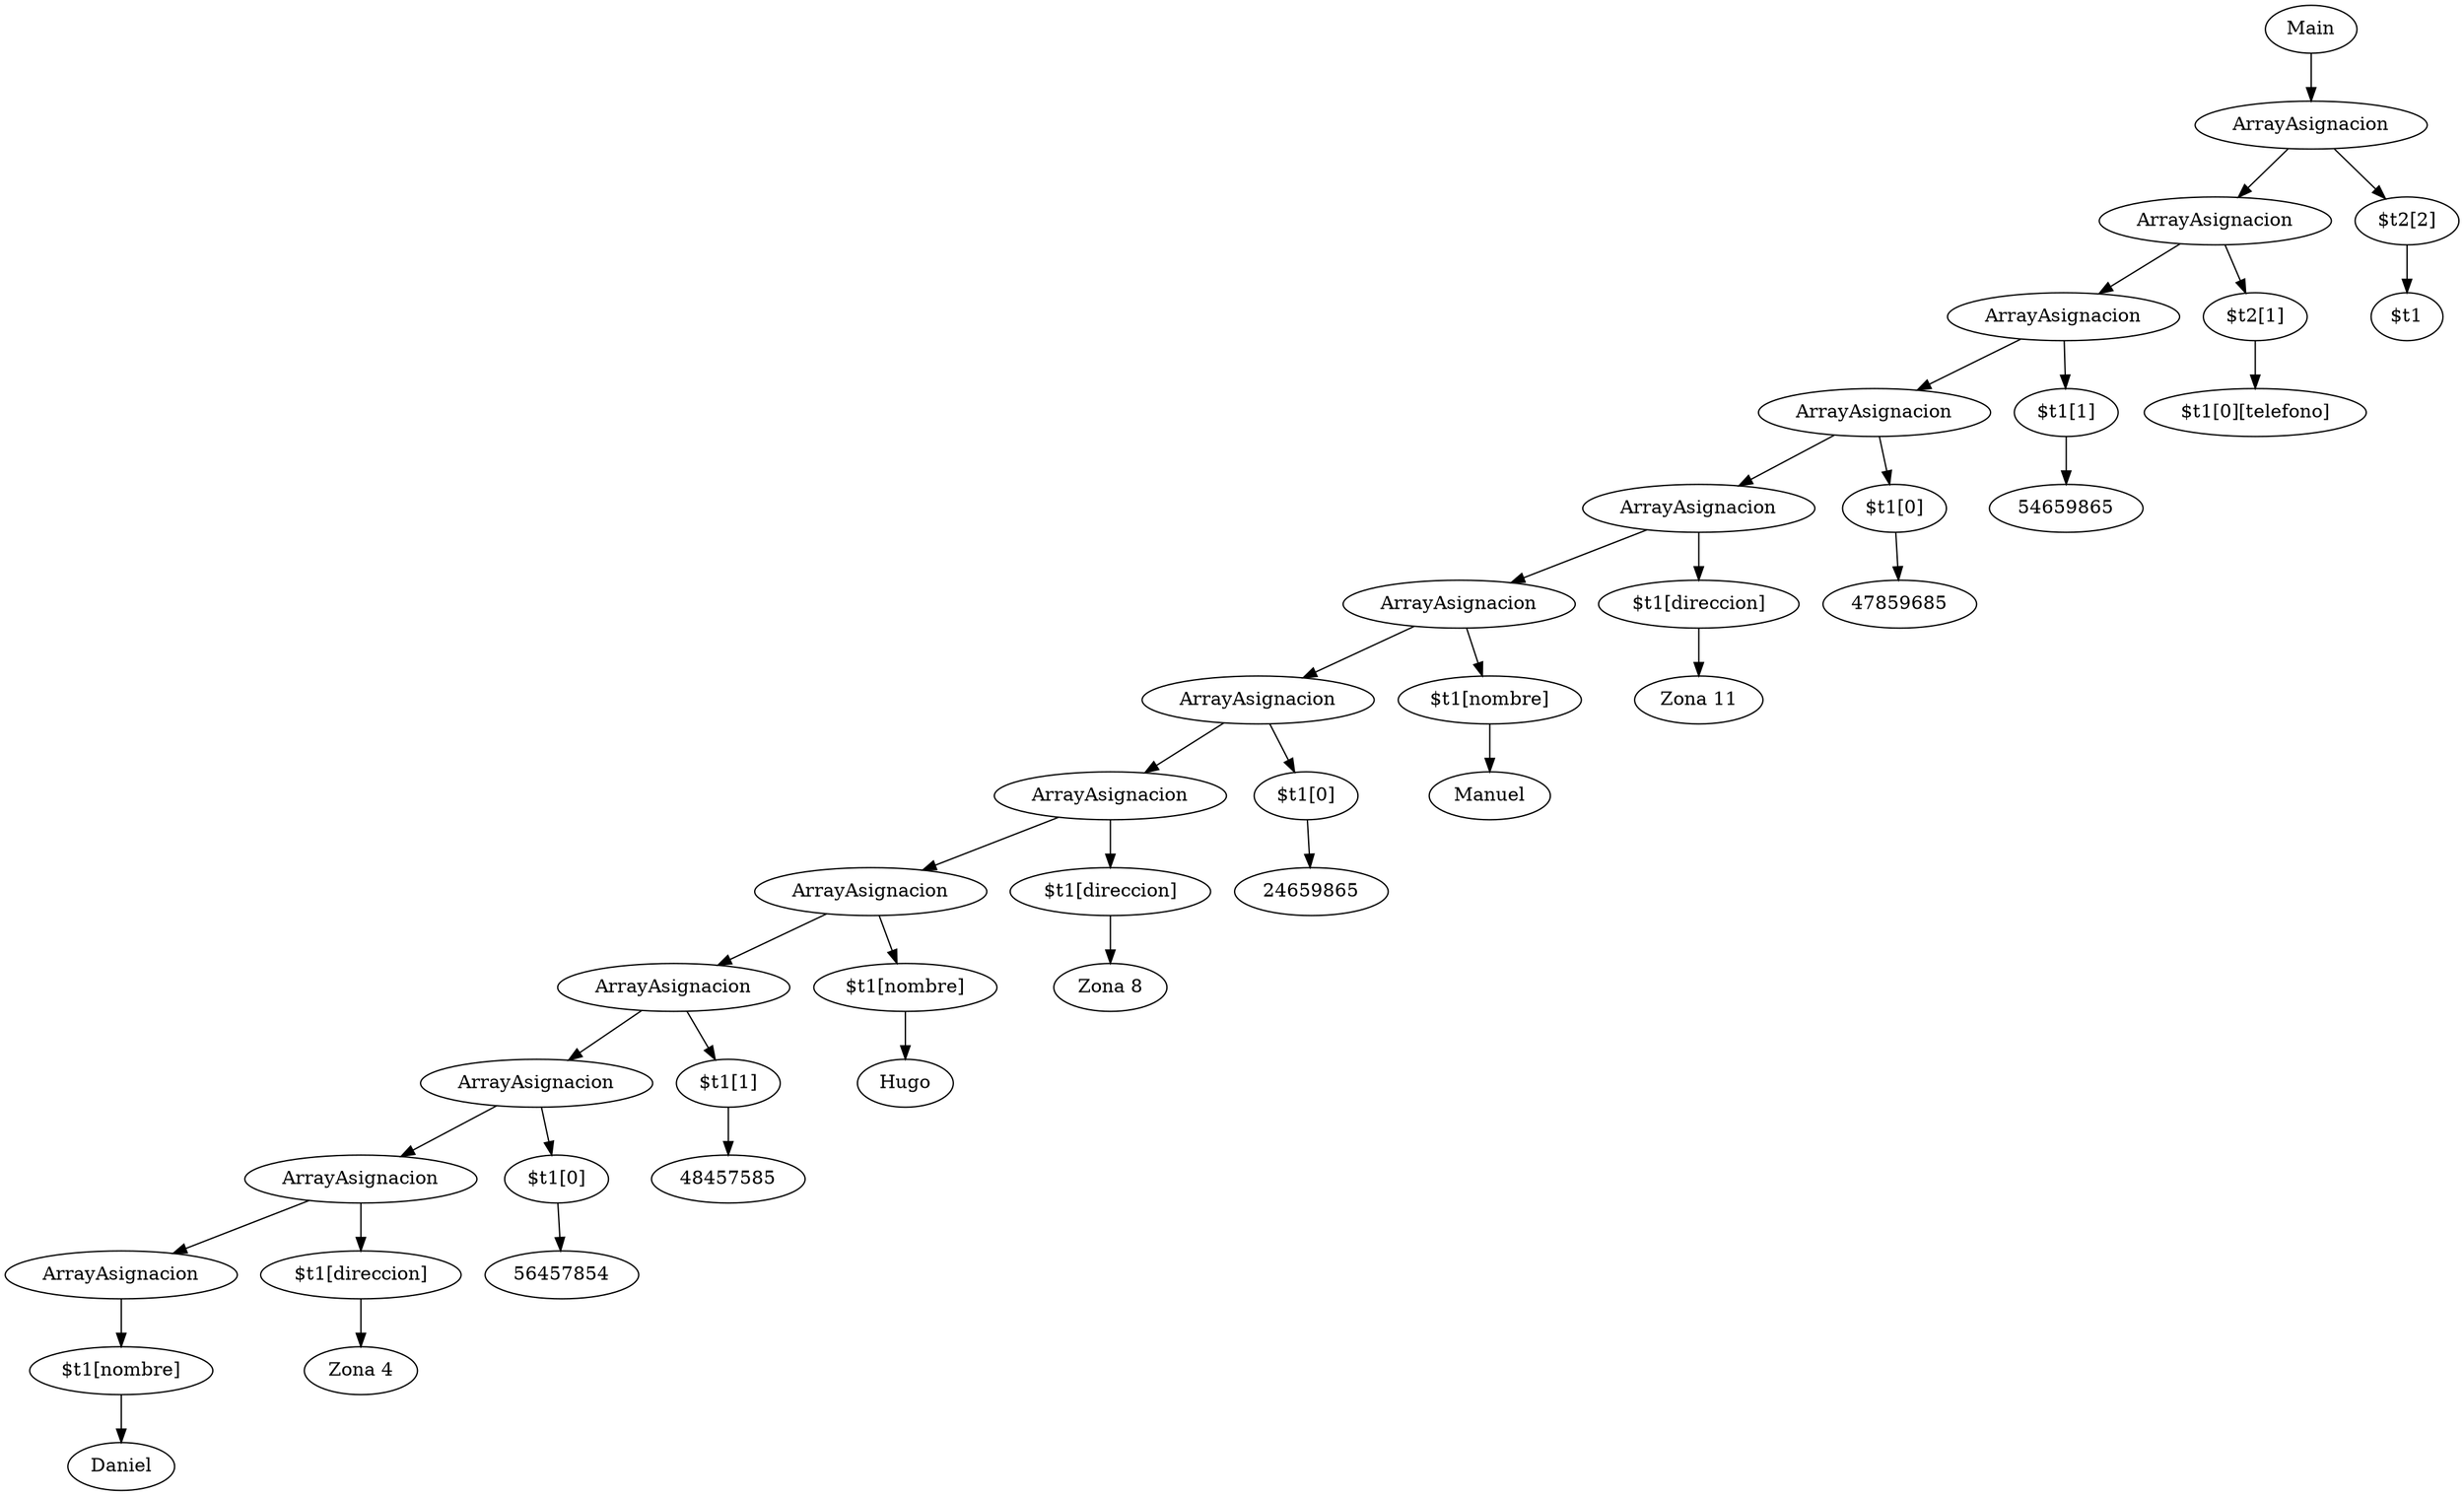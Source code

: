 Digraph{
 p0[label="Main"];
nodo1[label="Daniel"];
nodo2[label="$t1[nombre]"];
p1[label="ArrayAsignacion"];
p1->nodo2;
nodo2->nodo1;
nodo3[label="Zona 4"];
nodo4[label="$t1[direccion]"];
p2[label="ArrayAsignacion"];
p2->nodo4;
nodo4->nodo3;
nodo5[label="56457854"];
nodo6[label="$t1[0]"];
p3[label="ArrayAsignacion"];
p3->nodo6;
nodo6->nodo5;
nodo7[label="48457585"];
nodo8[label="$t1[1]"];
p4[label="ArrayAsignacion"];
p4->nodo8;
nodo8->nodo7;
nodo9[label="Hugo"];
nodo10[label="$t1[nombre]"];
p5[label="ArrayAsignacion"];
p5->nodo10;
nodo10->nodo9;
nodo11[label="Zona 8"];
nodo12[label="$t1[direccion]"];
p6[label="ArrayAsignacion"];
p6->nodo12;
nodo12->nodo11;
nodo13[label="24659865"];
nodo14[label="$t1[0]"];
p7[label="ArrayAsignacion"];
p7->nodo14;
nodo14->nodo13;
nodo15[label="Manuel"];
nodo16[label="$t1[nombre]"];
p8[label="ArrayAsignacion"];
p8->nodo16;
nodo16->nodo15;
nodo17[label="Zona 11"];
nodo18[label="$t1[direccion]"];
p9[label="ArrayAsignacion"];
p9->nodo18;
nodo18->nodo17;
nodo19[label="47859685"];
nodo20[label="$t1[0]"];
p10[label="ArrayAsignacion"];
p10->nodo20;
nodo20->nodo19;
nodo21[label="54659865"];
nodo22[label="$t1[1]"];
p11[label="ArrayAsignacion"];
p11->nodo22;
nodo22->nodo21;
nodo23[label="$t1[0][telefono]"];
nodo24[label="$t2[1]"];
p12[label="ArrayAsignacion"];
p12->nodo24;
nodo24->nodo23;
nodo25[label="$t1"];
nodo26[label="$t2[2]"];
p13[label="ArrayAsignacion"];
p13->nodo26;
nodo26->nodo25;
p0->p13;
p13->p12;
p12->p11;
p11->p10;
p10->p9;
p9->p8;
p8->p7;
p7->p6;
p6->p5;
p5->p4;
p4->p3;
p3->p2;
p2->p1;
}